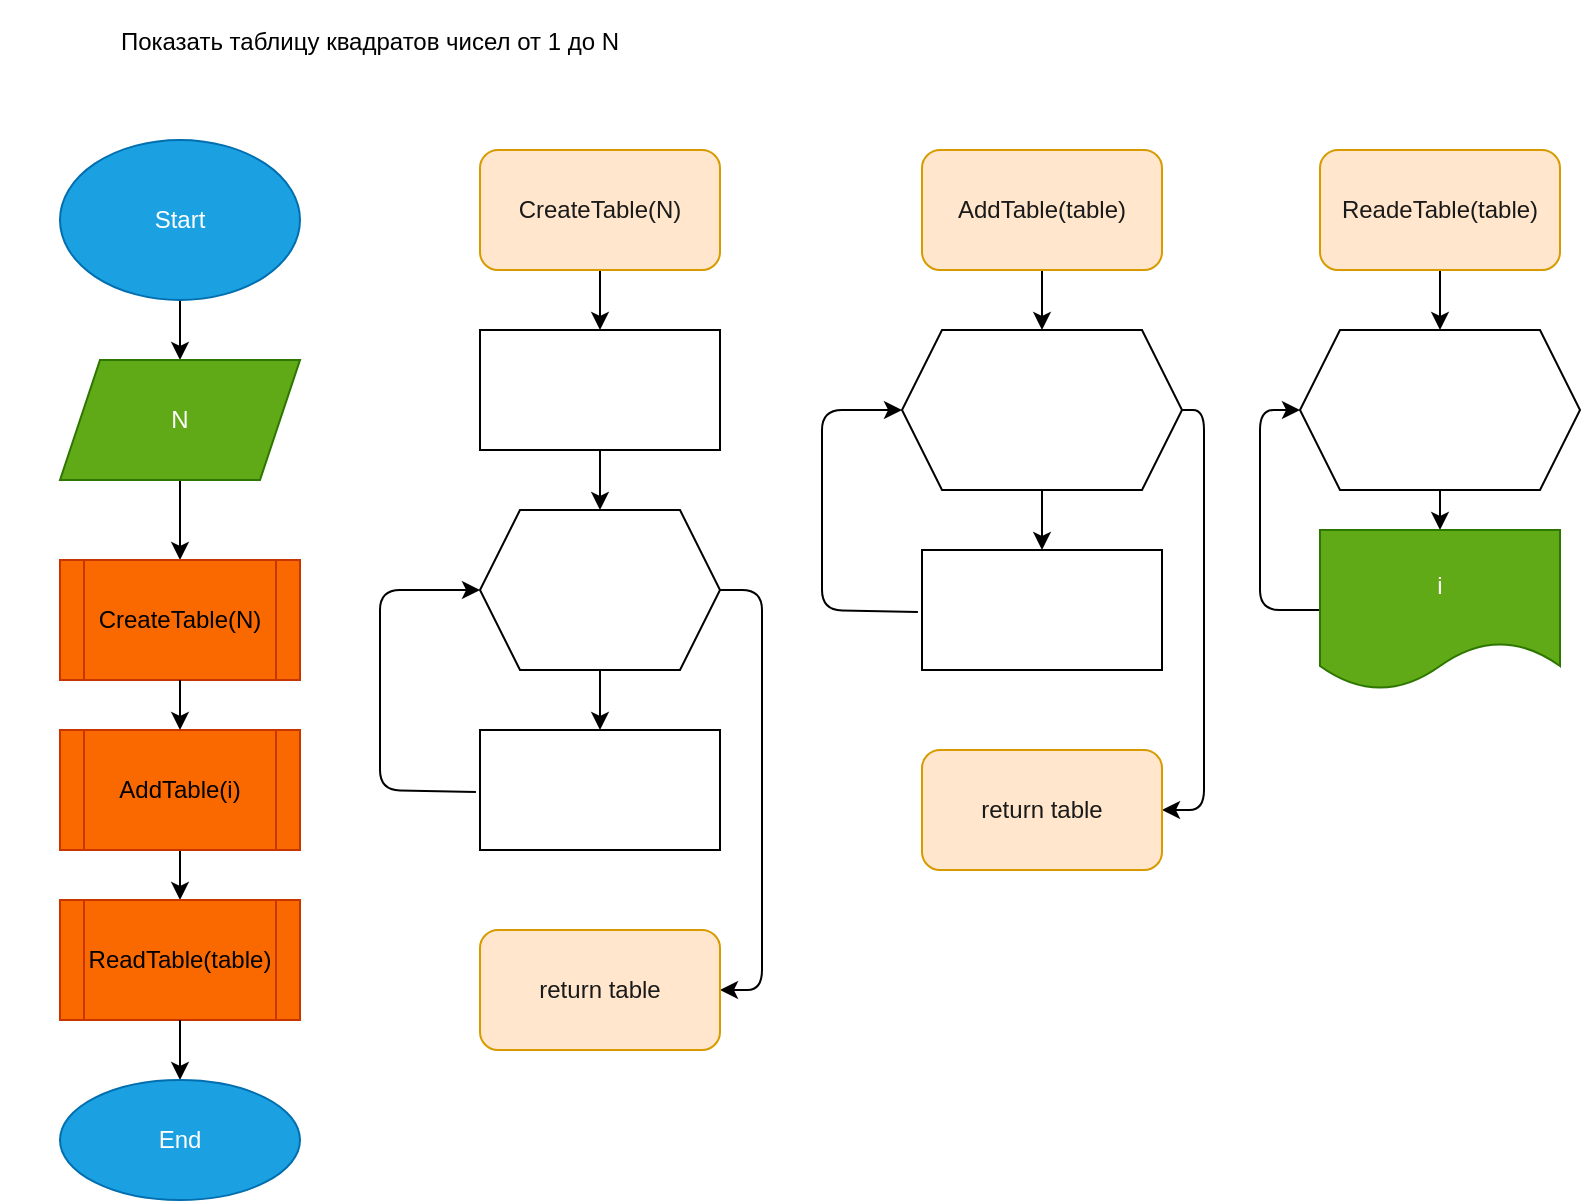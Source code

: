 <mxfile>
    <diagram id="C2WUqWaX7iWwr8-gAJ1-" name="Страница 1">
        <mxGraphModel dx="798" dy="403" grid="1" gridSize="10" guides="1" tooltips="1" connect="1" arrows="1" fold="1" page="1" pageScale="1" pageWidth="827" pageHeight="1169" math="0" shadow="0">
            <root>
                <mxCell id="0"/>
                <mxCell id="1" parent="0"/>
                <mxCell id="4" style="edgeStyle=none;html=1;" edge="1" parent="1" source="2">
                    <mxGeometry relative="1" as="geometry">
                        <mxPoint x="100" y="190" as="targetPoint"/>
                    </mxGeometry>
                </mxCell>
                <mxCell id="2" value="Start" style="ellipse;whiteSpace=wrap;html=1;fillColor=#1ba1e2;fontColor=#ffffff;strokeColor=#006EAF;" vertex="1" parent="1">
                    <mxGeometry x="40" y="80" width="120" height="80" as="geometry"/>
                </mxCell>
                <mxCell id="3" value="Показать таблицу квадратов чисел от 1 до N" style="text;align=center;verticalAlign=middle;resizable=0;points=[];autosize=1;strokeColor=none;fillColor=none;" vertex="1" parent="1">
                    <mxGeometry x="10" y="10" width="370" height="40" as="geometry"/>
                </mxCell>
                <mxCell id="25" style="edgeStyle=none;html=1;entryX=0.5;entryY=0;entryDx=0;entryDy=0;fontColor=#FFFFFF;" edge="1" parent="1" source="5" target="24">
                    <mxGeometry relative="1" as="geometry"/>
                </mxCell>
                <mxCell id="5" value="N" style="shape=parallelogram;perimeter=parallelogramPerimeter;whiteSpace=wrap;html=1;fixedSize=1;fillColor=#60a917;strokeColor=#2D7600;fontColor=#ffffff;" vertex="1" parent="1">
                    <mxGeometry x="40" y="190" width="120" height="60" as="geometry"/>
                </mxCell>
                <mxCell id="13" style="edgeStyle=none;html=1;fontColor=#FFFFFF;" edge="1" parent="1" source="12">
                    <mxGeometry relative="1" as="geometry">
                        <mxPoint x="310" y="175" as="targetPoint"/>
                    </mxGeometry>
                </mxCell>
                <mxCell id="12" value="&lt;font color=&quot;#1a1a1a&quot;&gt;CreateTable(N)&lt;/font&gt;" style="rounded=1;whiteSpace=wrap;html=1;fillColor=#ffe6cc;strokeColor=#d79b00;" vertex="1" parent="1">
                    <mxGeometry x="250" y="85" width="120" height="60" as="geometry"/>
                </mxCell>
                <mxCell id="16" style="edgeStyle=none;html=1;fontColor=#FFFFFF;" edge="1" parent="1" source="15">
                    <mxGeometry relative="1" as="geometry">
                        <mxPoint x="310" y="375" as="targetPoint"/>
                    </mxGeometry>
                </mxCell>
                <mxCell id="22" style="edgeStyle=none;html=1;fontColor=#FFFFFF;entryX=1;entryY=0.5;entryDx=0;entryDy=0;exitX=1;exitY=0.5;exitDx=0;exitDy=0;" edge="1" parent="1" source="15" target="23">
                    <mxGeometry relative="1" as="geometry">
                        <mxPoint x="410" y="305" as="targetPoint"/>
                        <mxPoint x="391" y="305" as="sourcePoint"/>
                        <Array as="points">
                            <mxPoint x="391" y="305"/>
                            <mxPoint x="391" y="405"/>
                            <mxPoint x="391" y="505"/>
                        </Array>
                    </mxGeometry>
                </mxCell>
                <mxCell id="15" value="i = 0, i &amp;lt; N,&amp;nbsp; i ++" style="shape=hexagon;perimeter=hexagonPerimeter2;whiteSpace=wrap;html=1;fixedSize=1;fontColor=#FFFFFF;" vertex="1" parent="1">
                    <mxGeometry x="250" y="265" width="120" height="80" as="geometry"/>
                </mxCell>
                <mxCell id="18" style="edgeStyle=none;html=1;entryX=0;entryY=0.5;entryDx=0;entryDy=0;fontColor=#FFFFFF;exitX=-0.017;exitY=0.388;exitDx=0;exitDy=0;exitPerimeter=0;" edge="1" parent="1" target="15">
                    <mxGeometry relative="1" as="geometry">
                        <mxPoint x="247.96" y="406.04" as="sourcePoint"/>
                        <Array as="points">
                            <mxPoint x="200" y="405"/>
                            <mxPoint x="200" y="365"/>
                            <mxPoint x="200" y="305"/>
                        </Array>
                    </mxGeometry>
                </mxCell>
                <mxCell id="19" value="table[ i ] = [ i+1 ]" style="rounded=0;whiteSpace=wrap;html=1;fontColor=#FFFFFF;" vertex="1" parent="1">
                    <mxGeometry x="250" y="375" width="120" height="60" as="geometry"/>
                </mxCell>
                <mxCell id="21" style="edgeStyle=none;html=1;entryX=0.5;entryY=0;entryDx=0;entryDy=0;fontColor=#FFFFFF;" edge="1" parent="1" source="20" target="15">
                    <mxGeometry relative="1" as="geometry"/>
                </mxCell>
                <mxCell id="20" value="table = [ ]" style="rounded=0;whiteSpace=wrap;html=1;fontColor=#FFFFFF;" vertex="1" parent="1">
                    <mxGeometry x="250" y="175" width="120" height="60" as="geometry"/>
                </mxCell>
                <mxCell id="23" value="&lt;font color=&quot;#1a1a1a&quot;&gt;return table&lt;/font&gt;" style="rounded=1;whiteSpace=wrap;html=1;fillColor=#ffe6cc;strokeColor=#d79b00;" vertex="1" parent="1">
                    <mxGeometry x="250" y="475" width="120" height="60" as="geometry"/>
                </mxCell>
                <mxCell id="24" value="CreateTable(N)" style="shape=process;whiteSpace=wrap;html=1;backgroundOutline=1;fontColor=#000000;fillColor=#fa6800;strokeColor=#C73500;" vertex="1" parent="1">
                    <mxGeometry x="40" y="290" width="120" height="60" as="geometry"/>
                </mxCell>
                <mxCell id="27" style="edgeStyle=none;html=1;fontColor=#FFFFFF;" edge="1" parent="1" source="28">
                    <mxGeometry relative="1" as="geometry">
                        <mxPoint x="730" y="175" as="targetPoint"/>
                    </mxGeometry>
                </mxCell>
                <mxCell id="28" value="&lt;font color=&quot;#1a1a1a&quot;&gt;ReadeTable(table)&lt;/font&gt;" style="rounded=1;whiteSpace=wrap;html=1;fillColor=#ffe6cc;strokeColor=#d79b00;" vertex="1" parent="1">
                    <mxGeometry x="670" y="85" width="120" height="60" as="geometry"/>
                </mxCell>
                <mxCell id="55" value="" style="edgeStyle=none;html=1;fontColor=#FFFFFF;" edge="1" parent="1" source="31" target="54">
                    <mxGeometry relative="1" as="geometry"/>
                </mxCell>
                <mxCell id="31" value="i = 0, i &amp;lt;table.Len, i ++" style="shape=hexagon;perimeter=hexagonPerimeter2;whiteSpace=wrap;html=1;fixedSize=1;fontColor=#FFFFFF;" vertex="1" parent="1">
                    <mxGeometry x="660" y="175" width="140" height="80" as="geometry"/>
                </mxCell>
                <mxCell id="48" value="" style="edgeStyle=none;html=1;fontColor=#FFFFFF;" edge="1" parent="1" source="39" target="47">
                    <mxGeometry relative="1" as="geometry"/>
                </mxCell>
                <mxCell id="39" value="AddTable(i)" style="shape=process;whiteSpace=wrap;html=1;backgroundOutline=1;fontColor=#000000;fillColor=#fa6800;strokeColor=#C73500;" vertex="1" parent="1">
                    <mxGeometry x="40" y="375" width="120" height="60" as="geometry"/>
                </mxCell>
                <mxCell id="43" style="edgeStyle=none;html=1;exitX=0.5;exitY=1;exitDx=0;exitDy=0;entryX=0.5;entryY=0;entryDx=0;entryDy=0;fontColor=#FFFFFF;" edge="1" parent="1" target="39">
                    <mxGeometry relative="1" as="geometry">
                        <mxPoint x="100" y="350" as="sourcePoint"/>
                    </mxGeometry>
                </mxCell>
                <mxCell id="47" value="ReadTable(table)" style="shape=process;whiteSpace=wrap;html=1;backgroundOutline=1;fontColor=#000000;fillColor=#fa6800;strokeColor=#C73500;" vertex="1" parent="1">
                    <mxGeometry x="40" y="460" width="120" height="60" as="geometry"/>
                </mxCell>
                <mxCell id="52" value="" style="edgeStyle=none;html=1;fontColor=#FFFFFF;" edge="1" parent="1" target="51">
                    <mxGeometry relative="1" as="geometry">
                        <mxPoint x="100" y="520" as="sourcePoint"/>
                    </mxGeometry>
                </mxCell>
                <mxCell id="51" value="End" style="ellipse;whiteSpace=wrap;html=1;fontColor=#ffffff;fillColor=#1ba1e2;strokeColor=#006EAF;" vertex="1" parent="1">
                    <mxGeometry x="40" y="550" width="120" height="60" as="geometry"/>
                </mxCell>
                <mxCell id="56" style="edgeStyle=none;html=1;entryX=0;entryY=0.5;entryDx=0;entryDy=0;fontColor=#FFFFFF;exitX=0;exitY=0.5;exitDx=0;exitDy=0;" edge="1" parent="1" source="54" target="31">
                    <mxGeometry relative="1" as="geometry">
                        <Array as="points">
                            <mxPoint x="640" y="315"/>
                            <mxPoint x="640" y="215"/>
                        </Array>
                    </mxGeometry>
                </mxCell>
                <mxCell id="54" value="i" style="shape=document;whiteSpace=wrap;html=1;boundedLbl=1;fontColor=#ffffff;fillColor=#60a917;strokeColor=#2D7600;" vertex="1" parent="1">
                    <mxGeometry x="670" y="275" width="120" height="80" as="geometry"/>
                </mxCell>
                <mxCell id="57" style="edgeStyle=none;html=1;fontColor=#FFFFFF;" edge="1" parent="1" source="58">
                    <mxGeometry relative="1" as="geometry">
                        <mxPoint x="531" y="175" as="targetPoint"/>
                    </mxGeometry>
                </mxCell>
                <mxCell id="58" value="&lt;font color=&quot;#1a1a1a&quot;&gt;AddTable(table)&lt;/font&gt;" style="rounded=1;whiteSpace=wrap;html=1;fillColor=#ffe6cc;strokeColor=#d79b00;" vertex="1" parent="1">
                    <mxGeometry x="471" y="85" width="120" height="60" as="geometry"/>
                </mxCell>
                <mxCell id="59" style="edgeStyle=none;html=1;fontColor=#FFFFFF;" edge="1" parent="1" source="61">
                    <mxGeometry relative="1" as="geometry">
                        <mxPoint x="531" y="285" as="targetPoint"/>
                    </mxGeometry>
                </mxCell>
                <mxCell id="60" style="edgeStyle=none;html=1;fontColor=#FFFFFF;entryX=1;entryY=0.5;entryDx=0;entryDy=0;exitX=1;exitY=0.5;exitDx=0;exitDy=0;" edge="1" parent="1" source="61" target="66">
                    <mxGeometry relative="1" as="geometry">
                        <mxPoint x="631" y="215" as="targetPoint"/>
                        <mxPoint x="612" y="215" as="sourcePoint"/>
                        <Array as="points">
                            <mxPoint x="612" y="215"/>
                            <mxPoint x="612" y="315"/>
                            <mxPoint x="612" y="415"/>
                        </Array>
                    </mxGeometry>
                </mxCell>
                <mxCell id="61" value="i = 0, i &amp;lt; table.Len,&amp;nbsp; i ++" style="shape=hexagon;perimeter=hexagonPerimeter2;whiteSpace=wrap;html=1;fixedSize=1;fontColor=#FFFFFF;" vertex="1" parent="1">
                    <mxGeometry x="461" y="175" width="140" height="80" as="geometry"/>
                </mxCell>
                <mxCell id="62" style="edgeStyle=none;html=1;entryX=0;entryY=0.5;entryDx=0;entryDy=0;fontColor=#FFFFFF;exitX=-0.017;exitY=0.388;exitDx=0;exitDy=0;exitPerimeter=0;" edge="1" parent="1" target="61">
                    <mxGeometry relative="1" as="geometry">
                        <mxPoint x="468.96" y="316.04" as="sourcePoint"/>
                        <Array as="points">
                            <mxPoint x="421" y="315"/>
                            <mxPoint x="421" y="275"/>
                            <mxPoint x="421" y="215"/>
                        </Array>
                    </mxGeometry>
                </mxCell>
                <mxCell id="63" value="table[ i ] = table[ i ] * table[ i ]" style="rounded=0;whiteSpace=wrap;html=1;fontColor=#FFFFFF;" vertex="1" parent="1">
                    <mxGeometry x="471" y="285" width="120" height="60" as="geometry"/>
                </mxCell>
                <mxCell id="66" value="&lt;font color=&quot;#1a1a1a&quot;&gt;return table&lt;/font&gt;" style="rounded=1;whiteSpace=wrap;html=1;fillColor=#ffe6cc;strokeColor=#d79b00;" vertex="1" parent="1">
                    <mxGeometry x="471" y="385" width="120" height="60" as="geometry"/>
                </mxCell>
            </root>
        </mxGraphModel>
    </diagram>
</mxfile>